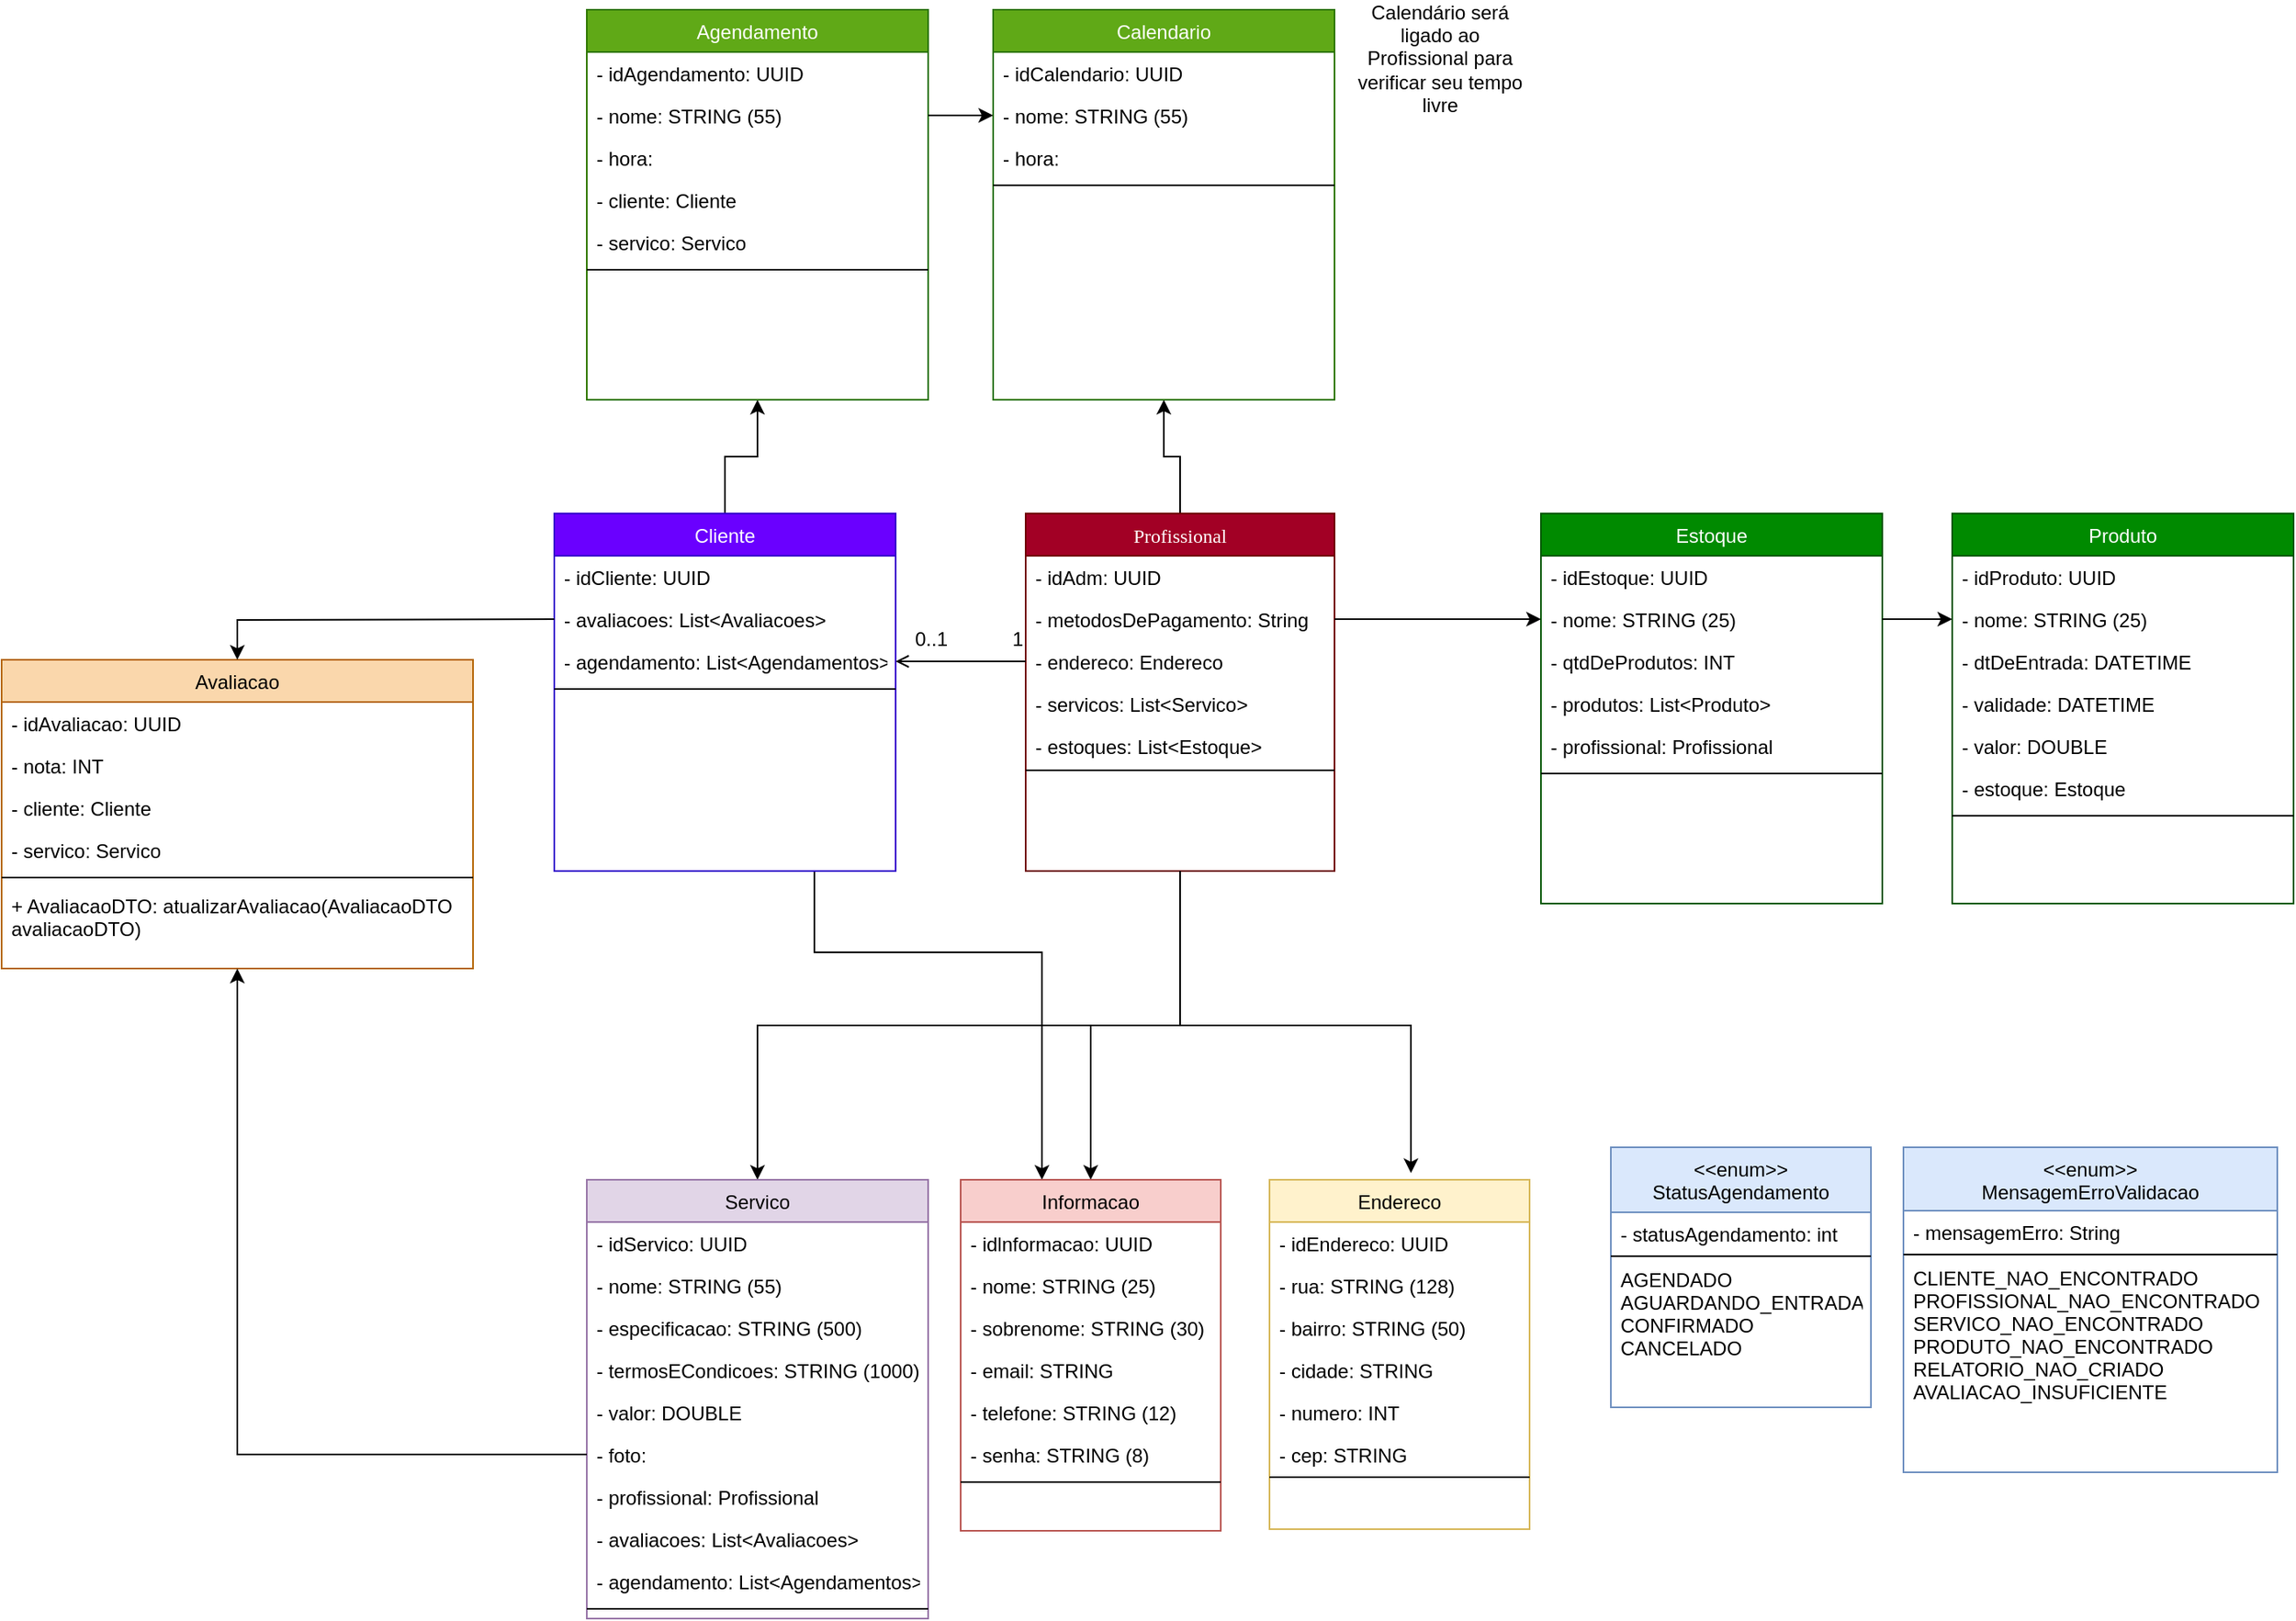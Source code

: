 <mxfile version="24.0.0" type="device">
  <diagram name="Página-1" id="T9gqH4UbxRKn3SC-mzSS">
    <mxGraphModel dx="1707" dy="426" grid="1" gridSize="10" guides="1" tooltips="1" connect="1" arrows="1" fold="1" page="1" pageScale="1" pageWidth="827" pageHeight="1169" math="0" shadow="0">
      <root>
        <mxCell id="0" />
        <mxCell id="1" parent="0" />
        <mxCell id="pxzy26pypmlOkJBqusMW-88" style="edgeStyle=orthogonalEdgeStyle;rounded=0;orthogonalLoop=1;jettySize=auto;html=1;exitX=0.5;exitY=1;exitDx=0;exitDy=0;entryX=0.5;entryY=0;entryDx=0;entryDy=0;" parent="1" source="pxzy26pypmlOkJBqusMW-91" target="pxzy26pypmlOkJBqusMW-127" edge="1">
          <mxGeometry relative="1" as="geometry" />
        </mxCell>
        <mxCell id="pxzy26pypmlOkJBqusMW-89" style="edgeStyle=orthogonalEdgeStyle;rounded=0;orthogonalLoop=1;jettySize=auto;html=1;exitX=0.5;exitY=1;exitDx=0;exitDy=0;" parent="1" source="pxzy26pypmlOkJBqusMW-91" target="pxzy26pypmlOkJBqusMW-98" edge="1">
          <mxGeometry relative="1" as="geometry" />
        </mxCell>
        <mxCell id="pxzy26pypmlOkJBqusMW-90" style="edgeStyle=orthogonalEdgeStyle;rounded=0;orthogonalLoop=1;jettySize=auto;html=1;exitX=0.5;exitY=0;exitDx=0;exitDy=0;entryX=0.5;entryY=1;entryDx=0;entryDy=0;" parent="1" source="pxzy26pypmlOkJBqusMW-91" target="pxzy26pypmlOkJBqusMW-152" edge="1">
          <mxGeometry relative="1" as="geometry" />
        </mxCell>
        <mxCell id="pxzy26pypmlOkJBqusMW-91" value="Profissional" style="swimlane;fontStyle=0;align=center;verticalAlign=top;childLayout=stackLayout;horizontal=1;startSize=26;horizontalStack=0;resizeParent=1;resizeLast=0;collapsible=1;marginBottom=0;rounded=0;shadow=0;strokeWidth=1;fontFamily=Tahoma;fillColor=#a20025;fontColor=#ffffff;strokeColor=#6F0000;" parent="1" vertex="1">
          <mxGeometry x="260" y="370" width="190" height="220" as="geometry">
            <mxRectangle x="230" y="140" width="160" height="26" as="alternateBounds" />
          </mxGeometry>
        </mxCell>
        <mxCell id="pxzy26pypmlOkJBqusMW-92" value="- idAdm: UUID" style="text;align=left;verticalAlign=top;spacingLeft=4;spacingRight=4;overflow=hidden;rotatable=0;points=[[0,0.5],[1,0.5]];portConstraint=eastwest;" parent="pxzy26pypmlOkJBqusMW-91" vertex="1">
          <mxGeometry y="26" width="190" height="26" as="geometry" />
        </mxCell>
        <mxCell id="04BwdqZYM24uiqx8nFQ_-1" value="- metodosDePagamento: String" style="text;align=left;verticalAlign=top;spacingLeft=4;spacingRight=4;overflow=hidden;rotatable=0;points=[[0,0.5],[1,0.5]];portConstraint=eastwest;" vertex="1" parent="pxzy26pypmlOkJBqusMW-91">
          <mxGeometry y="52" width="190" height="26" as="geometry" />
        </mxCell>
        <mxCell id="pxzy26pypmlOkJBqusMW-94" value="- endereco: Endereco" style="text;align=left;verticalAlign=top;spacingLeft=4;spacingRight=4;overflow=hidden;rotatable=0;points=[[0,0.5],[1,0.5]];portConstraint=eastwest;" parent="pxzy26pypmlOkJBqusMW-91" vertex="1">
          <mxGeometry y="78" width="190" height="26" as="geometry" />
        </mxCell>
        <mxCell id="pxzy26pypmlOkJBqusMW-95" value="- servicos: List&lt;Servico&gt;" style="text;align=left;verticalAlign=top;spacingLeft=4;spacingRight=4;overflow=hidden;rotatable=0;points=[[0,0.5],[1,0.5]];portConstraint=eastwest;" parent="pxzy26pypmlOkJBqusMW-91" vertex="1">
          <mxGeometry y="104" width="190" height="26" as="geometry" />
        </mxCell>
        <mxCell id="pxzy26pypmlOkJBqusMW-96" value="- estoques: List&lt;Estoque&gt;" style="text;align=left;verticalAlign=top;spacingLeft=4;spacingRight=4;overflow=hidden;rotatable=0;points=[[0,0.5],[1,0.5]];portConstraint=eastwest;rounded=0;shadow=0;html=0;" parent="pxzy26pypmlOkJBqusMW-91" vertex="1">
          <mxGeometry y="130" width="190" height="26" as="geometry" />
        </mxCell>
        <mxCell id="pxzy26pypmlOkJBqusMW-97" value="" style="line;html=1;strokeWidth=1;align=left;verticalAlign=middle;spacingTop=-1;spacingLeft=3;spacingRight=3;rotatable=0;labelPosition=right;points=[];portConstraint=eastwest;" parent="pxzy26pypmlOkJBqusMW-91" vertex="1">
          <mxGeometry y="156" width="190" height="4" as="geometry" />
        </mxCell>
        <mxCell id="pxzy26pypmlOkJBqusMW-98" value="Servico" style="swimlane;fontStyle=0;align=center;verticalAlign=top;childLayout=stackLayout;horizontal=1;startSize=26;horizontalStack=0;resizeParent=1;resizeLast=0;collapsible=1;marginBottom=0;rounded=0;shadow=0;strokeWidth=1;fillColor=#e1d5e7;strokeColor=#9673a6;" parent="1" vertex="1">
          <mxGeometry x="-10" y="780" width="210" height="270" as="geometry">
            <mxRectangle x="130" y="380" width="160" height="26" as="alternateBounds" />
          </mxGeometry>
        </mxCell>
        <mxCell id="pxzy26pypmlOkJBqusMW-99" value="- idServico: UUID" style="text;align=left;verticalAlign=top;spacingLeft=4;spacingRight=4;overflow=hidden;rotatable=0;points=[[0,0.5],[1,0.5]];portConstraint=eastwest;" parent="pxzy26pypmlOkJBqusMW-98" vertex="1">
          <mxGeometry y="26" width="210" height="26" as="geometry" />
        </mxCell>
        <mxCell id="pxzy26pypmlOkJBqusMW-100" value="- nome: STRING (55)" style="text;align=left;verticalAlign=top;spacingLeft=4;spacingRight=4;overflow=hidden;rotatable=0;points=[[0,0.5],[1,0.5]];portConstraint=eastwest;rounded=0;shadow=0;html=0;" parent="pxzy26pypmlOkJBqusMW-98" vertex="1">
          <mxGeometry y="52" width="210" height="26" as="geometry" />
        </mxCell>
        <mxCell id="pxzy26pypmlOkJBqusMW-101" value="- especificacao: STRING (500)" style="text;align=left;verticalAlign=top;spacingLeft=4;spacingRight=4;overflow=hidden;rotatable=0;points=[[0,0.5],[1,0.5]];portConstraint=eastwest;rounded=0;shadow=0;html=0;" parent="pxzy26pypmlOkJBqusMW-98" vertex="1">
          <mxGeometry y="78" width="210" height="26" as="geometry" />
        </mxCell>
        <mxCell id="pxzy26pypmlOkJBqusMW-102" value="- termosECondicoes: STRING (1000)" style="text;align=left;verticalAlign=top;spacingLeft=4;spacingRight=4;overflow=hidden;rotatable=0;points=[[0,0.5],[1,0.5]];portConstraint=eastwest;rounded=0;shadow=0;html=0;" parent="pxzy26pypmlOkJBqusMW-98" vertex="1">
          <mxGeometry y="104" width="210" height="26" as="geometry" />
        </mxCell>
        <mxCell id="pxzy26pypmlOkJBqusMW-103" value="- valor: DOUBLE" style="text;align=left;verticalAlign=top;spacingLeft=4;spacingRight=4;overflow=hidden;rotatable=0;points=[[0,0.5],[1,0.5]];portConstraint=eastwest;rounded=0;shadow=0;html=0;" parent="pxzy26pypmlOkJBqusMW-98" vertex="1">
          <mxGeometry y="130" width="210" height="26" as="geometry" />
        </mxCell>
        <mxCell id="pxzy26pypmlOkJBqusMW-104" value="- foto:" style="text;align=left;verticalAlign=top;spacingLeft=4;spacingRight=4;overflow=hidden;rotatable=0;points=[[0,0.5],[1,0.5]];portConstraint=eastwest;rounded=0;shadow=0;html=0;" parent="pxzy26pypmlOkJBqusMW-98" vertex="1">
          <mxGeometry y="156" width="210" height="26" as="geometry" />
        </mxCell>
        <mxCell id="pxzy26pypmlOkJBqusMW-201" value="- profissional: Profissional" style="text;align=left;verticalAlign=top;spacingLeft=4;spacingRight=4;overflow=hidden;rotatable=0;points=[[0,0.5],[1,0.5]];portConstraint=eastwest;rounded=0;shadow=0;html=0;" parent="pxzy26pypmlOkJBqusMW-98" vertex="1">
          <mxGeometry y="182" width="210" height="26" as="geometry" />
        </mxCell>
        <mxCell id="pxzy26pypmlOkJBqusMW-105" value="- avaliacoes: List&lt;Avaliacoes&gt;" style="text;align=left;verticalAlign=top;spacingLeft=4;spacingRight=4;overflow=hidden;rotatable=0;points=[[0,0.5],[1,0.5]];portConstraint=eastwest;rounded=0;shadow=0;html=0;" parent="pxzy26pypmlOkJBqusMW-98" vertex="1">
          <mxGeometry y="208" width="210" height="26" as="geometry" />
        </mxCell>
        <mxCell id="pxzy26pypmlOkJBqusMW-106" value="- agendamento: List&lt;Agendamentos&gt;" style="text;align=left;verticalAlign=top;spacingLeft=4;spacingRight=4;overflow=hidden;rotatable=0;points=[[0,0.5],[1,0.5]];portConstraint=eastwest;rounded=0;shadow=0;html=0;" parent="pxzy26pypmlOkJBqusMW-98" vertex="1">
          <mxGeometry y="234" width="210" height="26" as="geometry" />
        </mxCell>
        <mxCell id="pxzy26pypmlOkJBqusMW-107" value="" style="line;html=1;strokeWidth=1;align=left;verticalAlign=middle;spacingTop=-1;spacingLeft=3;spacingRight=3;rotatable=0;labelPosition=right;points=[];portConstraint=eastwest;" parent="pxzy26pypmlOkJBqusMW-98" vertex="1">
          <mxGeometry y="260" width="210" height="8" as="geometry" />
        </mxCell>
        <mxCell id="pxzy26pypmlOkJBqusMW-108" value="Endereco" style="swimlane;fontStyle=0;align=center;verticalAlign=top;childLayout=stackLayout;horizontal=1;startSize=26;horizontalStack=0;resizeParent=1;resizeLast=0;collapsible=1;marginBottom=0;rounded=0;shadow=0;strokeWidth=1;fillColor=#fff2cc;strokeColor=#d6b656;" parent="1" vertex="1">
          <mxGeometry x="410" y="780" width="160" height="215" as="geometry">
            <mxRectangle x="340" y="380" width="170" height="26" as="alternateBounds" />
          </mxGeometry>
        </mxCell>
        <mxCell id="pxzy26pypmlOkJBqusMW-109" value="- idEndereco: UUID" style="text;align=left;verticalAlign=top;spacingLeft=4;spacingRight=4;overflow=hidden;rotatable=0;points=[[0,0.5],[1,0.5]];portConstraint=eastwest;rounded=0;shadow=0;html=0;" parent="pxzy26pypmlOkJBqusMW-108" vertex="1">
          <mxGeometry y="26" width="160" height="26" as="geometry" />
        </mxCell>
        <mxCell id="pxzy26pypmlOkJBqusMW-110" value="- rua: STRING (128)" style="text;align=left;verticalAlign=top;spacingLeft=4;spacingRight=4;overflow=hidden;rotatable=0;points=[[0,0.5],[1,0.5]];portConstraint=eastwest;rounded=0;shadow=0;html=0;" parent="pxzy26pypmlOkJBqusMW-108" vertex="1">
          <mxGeometry y="52" width="160" height="26" as="geometry" />
        </mxCell>
        <mxCell id="pxzy26pypmlOkJBqusMW-111" value="- bairro: STRING (50)" style="text;align=left;verticalAlign=top;spacingLeft=4;spacingRight=4;overflow=hidden;rotatable=0;points=[[0,0.5],[1,0.5]];portConstraint=eastwest;rounded=0;shadow=0;html=0;" parent="pxzy26pypmlOkJBqusMW-108" vertex="1">
          <mxGeometry y="78" width="160" height="26" as="geometry" />
        </mxCell>
        <mxCell id="pxzy26pypmlOkJBqusMW-112" value="- cidade: STRING" style="text;align=left;verticalAlign=top;spacingLeft=4;spacingRight=4;overflow=hidden;rotatable=0;points=[[0,0.5],[1,0.5]];portConstraint=eastwest;rounded=0;shadow=0;html=0;" parent="pxzy26pypmlOkJBqusMW-108" vertex="1">
          <mxGeometry y="104" width="160" height="26" as="geometry" />
        </mxCell>
        <mxCell id="pxzy26pypmlOkJBqusMW-113" value="- numero: INT" style="text;align=left;verticalAlign=top;spacingLeft=4;spacingRight=4;overflow=hidden;rotatable=0;points=[[0,0.5],[1,0.5]];portConstraint=eastwest;rounded=0;shadow=0;html=0;" parent="pxzy26pypmlOkJBqusMW-108" vertex="1">
          <mxGeometry y="130" width="160" height="26" as="geometry" />
        </mxCell>
        <mxCell id="pxzy26pypmlOkJBqusMW-114" value="- cep: STRING" style="text;align=left;verticalAlign=top;spacingLeft=4;spacingRight=4;overflow=hidden;rotatable=0;points=[[0,0.5],[1,0.5]];portConstraint=eastwest;rounded=0;shadow=0;html=0;" parent="pxzy26pypmlOkJBqusMW-108" vertex="1">
          <mxGeometry y="156" width="160" height="26" as="geometry" />
        </mxCell>
        <mxCell id="pxzy26pypmlOkJBqusMW-115" value="" style="line;html=1;strokeWidth=1;align=left;verticalAlign=middle;spacingTop=-1;spacingLeft=3;spacingRight=3;rotatable=0;labelPosition=right;points=[];portConstraint=eastwest;" parent="pxzy26pypmlOkJBqusMW-108" vertex="1">
          <mxGeometry y="182" width="160" height="2" as="geometry" />
        </mxCell>
        <mxCell id="pxzy26pypmlOkJBqusMW-116" style="edgeStyle=orthogonalEdgeStyle;rounded=0;orthogonalLoop=1;jettySize=auto;html=1;" parent="1" target="pxzy26pypmlOkJBqusMW-127" edge="1">
          <mxGeometry relative="1" as="geometry">
            <Array as="points">
              <mxPoint x="130" y="640" />
              <mxPoint x="270" y="640" />
            </Array>
            <mxPoint x="130" y="590" as="sourcePoint" />
          </mxGeometry>
        </mxCell>
        <mxCell id="pxzy26pypmlOkJBqusMW-117" style="edgeStyle=orthogonalEdgeStyle;rounded=0;orthogonalLoop=1;jettySize=auto;html=1;exitX=0.5;exitY=0;exitDx=0;exitDy=0;entryX=0.5;entryY=1;entryDx=0;entryDy=0;" parent="1" source="pxzy26pypmlOkJBqusMW-118" target="pxzy26pypmlOkJBqusMW-145" edge="1">
          <mxGeometry relative="1" as="geometry" />
        </mxCell>
        <mxCell id="pxzy26pypmlOkJBqusMW-118" value="Cliente" style="swimlane;fontStyle=0;align=center;verticalAlign=top;childLayout=stackLayout;horizontal=1;startSize=26;horizontalStack=0;resizeParent=1;resizeLast=0;collapsible=1;marginBottom=0;rounded=0;shadow=0;strokeWidth=1;fillColor=#6a00ff;strokeColor=#3700CC;fontColor=#ffffff;" parent="1" vertex="1">
          <mxGeometry x="-30" y="370" width="210" height="220" as="geometry">
            <mxRectangle x="550" y="140" width="160" height="26" as="alternateBounds" />
          </mxGeometry>
        </mxCell>
        <mxCell id="pxzy26pypmlOkJBqusMW-119" value="- idCliente: UUID" style="text;align=left;verticalAlign=top;spacingLeft=4;spacingRight=4;overflow=hidden;rotatable=0;points=[[0,0.5],[1,0.5]];portConstraint=eastwest;" parent="pxzy26pypmlOkJBqusMW-118" vertex="1">
          <mxGeometry y="26" width="210" height="26" as="geometry" />
        </mxCell>
        <mxCell id="pxzy26pypmlOkJBqusMW-121" value="- avaliacoes: List&lt;Avaliacoes&gt;" style="text;align=left;verticalAlign=top;spacingLeft=4;spacingRight=4;overflow=hidden;rotatable=0;points=[[0,0.5],[1,0.5]];portConstraint=eastwest;rounded=0;shadow=0;html=0;" parent="pxzy26pypmlOkJBqusMW-118" vertex="1">
          <mxGeometry y="52" width="210" height="26" as="geometry" />
        </mxCell>
        <mxCell id="pxzy26pypmlOkJBqusMW-122" value="- agendamento: List&lt;Agendamentos&gt;" style="text;align=left;verticalAlign=top;spacingLeft=4;spacingRight=4;overflow=hidden;rotatable=0;points=[[0,0.5],[1,0.5]];portConstraint=eastwest;rounded=0;shadow=0;html=0;" parent="pxzy26pypmlOkJBqusMW-118" vertex="1">
          <mxGeometry y="78" width="210" height="26" as="geometry" />
        </mxCell>
        <mxCell id="pxzy26pypmlOkJBqusMW-123" value="" style="line;html=1;strokeWidth=1;align=left;verticalAlign=middle;spacingTop=-1;spacingLeft=3;spacingRight=3;rotatable=0;labelPosition=right;points=[];portConstraint=eastwest;" parent="pxzy26pypmlOkJBqusMW-118" vertex="1">
          <mxGeometry y="104" width="210" height="8" as="geometry" />
        </mxCell>
        <mxCell id="pxzy26pypmlOkJBqusMW-124" value="" style="endArrow=open;shadow=0;strokeWidth=1;rounded=0;endFill=1;edgeStyle=elbowEdgeStyle;elbow=vertical;exitX=0;exitY=0.5;exitDx=0;exitDy=0;" parent="1" source="pxzy26pypmlOkJBqusMW-94" target="pxzy26pypmlOkJBqusMW-118" edge="1">
          <mxGeometry x="0.5" y="41" relative="1" as="geometry">
            <mxPoint x="130" y="462" as="sourcePoint" />
            <mxPoint x="290" y="462" as="targetPoint" />
            <mxPoint x="-40" y="32" as="offset" />
            <Array as="points" />
          </mxGeometry>
        </mxCell>
        <mxCell id="pxzy26pypmlOkJBqusMW-125" value="0..1" style="resizable=0;align=left;verticalAlign=bottom;labelBackgroundColor=none;fontSize=12;" parent="pxzy26pypmlOkJBqusMW-124" connectable="0" vertex="1">
          <mxGeometry x="-1" relative="1" as="geometry">
            <mxPoint x="-70" y="-5" as="offset" />
          </mxGeometry>
        </mxCell>
        <mxCell id="pxzy26pypmlOkJBqusMW-126" value="1" style="resizable=0;align=right;verticalAlign=bottom;labelBackgroundColor=none;fontSize=12;" parent="pxzy26pypmlOkJBqusMW-124" connectable="0" vertex="1">
          <mxGeometry x="1" relative="1" as="geometry">
            <mxPoint x="80" y="-5" as="offset" />
          </mxGeometry>
        </mxCell>
        <mxCell id="pxzy26pypmlOkJBqusMW-127" value="Informacao" style="swimlane;fontStyle=0;align=center;verticalAlign=top;childLayout=stackLayout;horizontal=1;startSize=26;horizontalStack=0;resizeParent=1;resizeLast=0;collapsible=1;marginBottom=0;rounded=0;shadow=0;strokeWidth=1;fillColor=#f8cecc;strokeColor=#b85450;" parent="1" vertex="1">
          <mxGeometry x="220" y="780" width="160" height="216" as="geometry">
            <mxRectangle x="550" y="140" width="160" height="26" as="alternateBounds" />
          </mxGeometry>
        </mxCell>
        <mxCell id="pxzy26pypmlOkJBqusMW-128" value="- idlnformacao: UUID" style="text;align=left;verticalAlign=top;spacingLeft=4;spacingRight=4;overflow=hidden;rotatable=0;points=[[0,0.5],[1,0.5]];portConstraint=eastwest;" parent="pxzy26pypmlOkJBqusMW-127" vertex="1">
          <mxGeometry y="26" width="160" height="26" as="geometry" />
        </mxCell>
        <mxCell id="pxzy26pypmlOkJBqusMW-129" value="- nome: STRING (25)" style="text;align=left;verticalAlign=top;spacingLeft=4;spacingRight=4;overflow=hidden;rotatable=0;points=[[0,0.5],[1,0.5]];portConstraint=eastwest;" parent="pxzy26pypmlOkJBqusMW-127" vertex="1">
          <mxGeometry y="52" width="160" height="26" as="geometry" />
        </mxCell>
        <mxCell id="pxzy26pypmlOkJBqusMW-130" value="- sobrenome: STRING (30)" style="text;align=left;verticalAlign=top;spacingLeft=4;spacingRight=4;overflow=hidden;rotatable=0;points=[[0,0.5],[1,0.5]];portConstraint=eastwest;" parent="pxzy26pypmlOkJBqusMW-127" vertex="1">
          <mxGeometry y="78" width="160" height="26" as="geometry" />
        </mxCell>
        <mxCell id="pxzy26pypmlOkJBqusMW-131" value="- email: STRING " style="text;align=left;verticalAlign=top;spacingLeft=4;spacingRight=4;overflow=hidden;rotatable=0;points=[[0,0.5],[1,0.5]];portConstraint=eastwest;" parent="pxzy26pypmlOkJBqusMW-127" vertex="1">
          <mxGeometry y="104" width="160" height="26" as="geometry" />
        </mxCell>
        <mxCell id="pxzy26pypmlOkJBqusMW-132" value="- telefone: STRING (12)" style="text;align=left;verticalAlign=top;spacingLeft=4;spacingRight=4;overflow=hidden;rotatable=0;points=[[0,0.5],[1,0.5]];portConstraint=eastwest;" parent="pxzy26pypmlOkJBqusMW-127" vertex="1">
          <mxGeometry y="130" width="160" height="26" as="geometry" />
        </mxCell>
        <mxCell id="pxzy26pypmlOkJBqusMW-133" value="- senha: STRING (8)" style="text;align=left;verticalAlign=top;spacingLeft=4;spacingRight=4;overflow=hidden;rotatable=0;points=[[0,0.5],[1,0.5]];portConstraint=eastwest;" parent="pxzy26pypmlOkJBqusMW-127" vertex="1">
          <mxGeometry y="156" width="160" height="26" as="geometry" />
        </mxCell>
        <mxCell id="pxzy26pypmlOkJBqusMW-134" value="" style="line;html=1;strokeWidth=1;align=left;verticalAlign=middle;spacingTop=-1;spacingLeft=3;spacingRight=3;rotatable=0;labelPosition=right;points=[];portConstraint=eastwest;" parent="pxzy26pypmlOkJBqusMW-127" vertex="1">
          <mxGeometry y="182" width="160" height="8" as="geometry" />
        </mxCell>
        <mxCell id="pxzy26pypmlOkJBqusMW-135" value="Avaliacao" style="swimlane;fontStyle=0;align=center;verticalAlign=top;childLayout=stackLayout;horizontal=1;startSize=26;horizontalStack=0;resizeParent=1;resizeLast=0;collapsible=1;marginBottom=0;rounded=0;shadow=0;strokeWidth=1;fillColor=#fad7ac;strokeColor=#b46504;" parent="1" vertex="1">
          <mxGeometry x="-370" y="460" width="290" height="190" as="geometry">
            <mxRectangle x="550" y="140" width="160" height="26" as="alternateBounds" />
          </mxGeometry>
        </mxCell>
        <mxCell id="pxzy26pypmlOkJBqusMW-136" value="- idAvaliacao: UUID" style="text;align=left;verticalAlign=top;spacingLeft=4;spacingRight=4;overflow=hidden;rotatable=0;points=[[0,0.5],[1,0.5]];portConstraint=eastwest;" parent="pxzy26pypmlOkJBqusMW-135" vertex="1">
          <mxGeometry y="26" width="290" height="26" as="geometry" />
        </mxCell>
        <mxCell id="pxzy26pypmlOkJBqusMW-137" value="- nota: INT" style="text;align=left;verticalAlign=top;spacingLeft=4;spacingRight=4;overflow=hidden;rotatable=0;points=[[0,0.5],[1,0.5]];portConstraint=eastwest;" parent="pxzy26pypmlOkJBqusMW-135" vertex="1">
          <mxGeometry y="52" width="290" height="26" as="geometry" />
        </mxCell>
        <mxCell id="pxzy26pypmlOkJBqusMW-138" value="- cliente: Cliente" style="text;align=left;verticalAlign=top;spacingLeft=4;spacingRight=4;overflow=hidden;rotatable=0;points=[[0,0.5],[1,0.5]];portConstraint=eastwest;" parent="pxzy26pypmlOkJBqusMW-135" vertex="1">
          <mxGeometry y="78" width="290" height="26" as="geometry" />
        </mxCell>
        <mxCell id="pxzy26pypmlOkJBqusMW-139" value="- servico: Servico" style="text;align=left;verticalAlign=top;spacingLeft=4;spacingRight=4;overflow=hidden;rotatable=0;points=[[0,0.5],[1,0.5]];portConstraint=eastwest;" parent="pxzy26pypmlOkJBqusMW-135" vertex="1">
          <mxGeometry y="104" width="290" height="26" as="geometry" />
        </mxCell>
        <mxCell id="pxzy26pypmlOkJBqusMW-140" value="" style="line;html=1;strokeWidth=1;align=left;verticalAlign=middle;spacingTop=-1;spacingLeft=3;spacingRight=3;rotatable=0;labelPosition=right;points=[];portConstraint=eastwest;" parent="pxzy26pypmlOkJBqusMW-135" vertex="1">
          <mxGeometry y="130" width="290" height="8" as="geometry" />
        </mxCell>
        <mxCell id="pxzy26pypmlOkJBqusMW-141" value="+ AvaliacaoDTO: atualizarAvaliacao(AvaliacaoDTO &#xa;avaliacaoDTO)" style="text;align=left;verticalAlign=top;spacingLeft=4;spacingRight=4;overflow=hidden;rotatable=0;points=[[0,0.5],[1,0.5]];portConstraint=eastwest;" parent="pxzy26pypmlOkJBqusMW-135" vertex="1">
          <mxGeometry y="138" width="290" height="42" as="geometry" />
        </mxCell>
        <mxCell id="pxzy26pypmlOkJBqusMW-142" style="edgeStyle=orthogonalEdgeStyle;rounded=0;orthogonalLoop=1;jettySize=auto;html=1;exitX=0.5;exitY=1;exitDx=0;exitDy=0;entryX=0.544;entryY=-0.019;entryDx=0;entryDy=0;entryPerimeter=0;" parent="1" source="pxzy26pypmlOkJBqusMW-91" target="pxzy26pypmlOkJBqusMW-108" edge="1">
          <mxGeometry relative="1" as="geometry" />
        </mxCell>
        <mxCell id="pxzy26pypmlOkJBqusMW-143" style="edgeStyle=orthogonalEdgeStyle;rounded=0;orthogonalLoop=1;jettySize=auto;html=1;exitX=0;exitY=0.5;exitDx=0;exitDy=0;entryX=0.5;entryY=0;entryDx=0;entryDy=0;" parent="1" target="pxzy26pypmlOkJBqusMW-135" edge="1">
          <mxGeometry relative="1" as="geometry">
            <mxPoint x="-30" y="435.0" as="sourcePoint" />
          </mxGeometry>
        </mxCell>
        <mxCell id="pxzy26pypmlOkJBqusMW-144" style="edgeStyle=orthogonalEdgeStyle;rounded=0;orthogonalLoop=1;jettySize=auto;html=1;exitX=0;exitY=0.5;exitDx=0;exitDy=0;entryX=0.5;entryY=1;entryDx=0;entryDy=0;" parent="1" source="pxzy26pypmlOkJBqusMW-104" target="pxzy26pypmlOkJBqusMW-135" edge="1">
          <mxGeometry relative="1" as="geometry" />
        </mxCell>
        <mxCell id="pxzy26pypmlOkJBqusMW-145" value="Agendamento" style="swimlane;fontStyle=0;align=center;verticalAlign=top;childLayout=stackLayout;horizontal=1;startSize=26;horizontalStack=0;resizeParent=1;resizeLast=0;collapsible=1;marginBottom=0;rounded=0;shadow=0;strokeWidth=1;fillColor=#60a917;strokeColor=#2D7600;fontColor=#ffffff;" parent="1" vertex="1">
          <mxGeometry x="-10" y="60" width="210" height="240" as="geometry">
            <mxRectangle x="130" y="380" width="160" height="26" as="alternateBounds" />
          </mxGeometry>
        </mxCell>
        <mxCell id="pxzy26pypmlOkJBqusMW-146" value="- idAgendamento: UUID" style="text;align=left;verticalAlign=top;spacingLeft=4;spacingRight=4;overflow=hidden;rotatable=0;points=[[0,0.5],[1,0.5]];portConstraint=eastwest;" parent="pxzy26pypmlOkJBqusMW-145" vertex="1">
          <mxGeometry y="26" width="210" height="26" as="geometry" />
        </mxCell>
        <mxCell id="pxzy26pypmlOkJBqusMW-147" value="- nome: STRING (55)" style="text;align=left;verticalAlign=top;spacingLeft=4;spacingRight=4;overflow=hidden;rotatable=0;points=[[0,0.5],[1,0.5]];portConstraint=eastwest;rounded=0;shadow=0;html=0;" parent="pxzy26pypmlOkJBqusMW-145" vertex="1">
          <mxGeometry y="52" width="210" height="26" as="geometry" />
        </mxCell>
        <mxCell id="pxzy26pypmlOkJBqusMW-148" value="- hora: " style="text;align=left;verticalAlign=top;spacingLeft=4;spacingRight=4;overflow=hidden;rotatable=0;points=[[0,0.5],[1,0.5]];portConstraint=eastwest;rounded=0;shadow=0;html=0;" parent="pxzy26pypmlOkJBqusMW-145" vertex="1">
          <mxGeometry y="78" width="210" height="26" as="geometry" />
        </mxCell>
        <mxCell id="pxzy26pypmlOkJBqusMW-149" value="- cliente: Cliente" style="text;align=left;verticalAlign=top;spacingLeft=4;spacingRight=4;overflow=hidden;rotatable=0;points=[[0,0.5],[1,0.5]];portConstraint=eastwest;" parent="pxzy26pypmlOkJBqusMW-145" vertex="1">
          <mxGeometry y="104" width="210" height="26" as="geometry" />
        </mxCell>
        <mxCell id="pxzy26pypmlOkJBqusMW-150" value="- servico: Servico" style="text;align=left;verticalAlign=top;spacingLeft=4;spacingRight=4;overflow=hidden;rotatable=0;points=[[0,0.5],[1,0.5]];portConstraint=eastwest;" parent="pxzy26pypmlOkJBqusMW-145" vertex="1">
          <mxGeometry y="130" width="210" height="26" as="geometry" />
        </mxCell>
        <mxCell id="pxzy26pypmlOkJBqusMW-151" value="" style="line;html=1;strokeWidth=1;align=left;verticalAlign=middle;spacingTop=-1;spacingLeft=3;spacingRight=3;rotatable=0;labelPosition=right;points=[];portConstraint=eastwest;" parent="pxzy26pypmlOkJBqusMW-145" vertex="1">
          <mxGeometry y="156" width="210" height="8" as="geometry" />
        </mxCell>
        <mxCell id="pxzy26pypmlOkJBqusMW-152" value="Calendario" style="swimlane;fontStyle=0;align=center;verticalAlign=top;childLayout=stackLayout;horizontal=1;startSize=26;horizontalStack=0;resizeParent=1;resizeLast=0;collapsible=1;marginBottom=0;rounded=0;shadow=0;strokeWidth=1;fillColor=#60a917;strokeColor=#2D7600;fontColor=#ffffff;" parent="1" vertex="1">
          <mxGeometry x="240" y="60" width="210" height="240" as="geometry">
            <mxRectangle x="130" y="380" width="160" height="26" as="alternateBounds" />
          </mxGeometry>
        </mxCell>
        <mxCell id="pxzy26pypmlOkJBqusMW-153" value="- idCalendario: UUID" style="text;align=left;verticalAlign=top;spacingLeft=4;spacingRight=4;overflow=hidden;rotatable=0;points=[[0,0.5],[1,0.5]];portConstraint=eastwest;" parent="pxzy26pypmlOkJBqusMW-152" vertex="1">
          <mxGeometry y="26" width="210" height="26" as="geometry" />
        </mxCell>
        <mxCell id="pxzy26pypmlOkJBqusMW-154" value="- nome: STRING (55)" style="text;align=left;verticalAlign=top;spacingLeft=4;spacingRight=4;overflow=hidden;rotatable=0;points=[[0,0.5],[1,0.5]];portConstraint=eastwest;rounded=0;shadow=0;html=0;" parent="pxzy26pypmlOkJBqusMW-152" vertex="1">
          <mxGeometry y="52" width="210" height="26" as="geometry" />
        </mxCell>
        <mxCell id="pxzy26pypmlOkJBqusMW-155" value="- hora: " style="text;align=left;verticalAlign=top;spacingLeft=4;spacingRight=4;overflow=hidden;rotatable=0;points=[[0,0.5],[1,0.5]];portConstraint=eastwest;rounded=0;shadow=0;html=0;" parent="pxzy26pypmlOkJBqusMW-152" vertex="1">
          <mxGeometry y="78" width="210" height="26" as="geometry" />
        </mxCell>
        <mxCell id="pxzy26pypmlOkJBqusMW-156" value="" style="line;html=1;strokeWidth=1;align=left;verticalAlign=middle;spacingTop=-1;spacingLeft=3;spacingRight=3;rotatable=0;labelPosition=right;points=[];portConstraint=eastwest;" parent="pxzy26pypmlOkJBqusMW-152" vertex="1">
          <mxGeometry y="104" width="210" height="8" as="geometry" />
        </mxCell>
        <mxCell id="pxzy26pypmlOkJBqusMW-157" value="Calendário será ligado ao Profissional para verificar seu tempo livre" style="text;html=1;strokeColor=none;fillColor=none;align=center;verticalAlign=middle;whiteSpace=wrap;rounded=0;" parent="1" vertex="1">
          <mxGeometry x="460" y="75" width="110" height="30" as="geometry" />
        </mxCell>
        <mxCell id="pxzy26pypmlOkJBqusMW-158" value="Estoque" style="swimlane;fontStyle=0;align=center;verticalAlign=top;childLayout=stackLayout;horizontal=1;startSize=26;horizontalStack=0;resizeParent=1;resizeLast=0;collapsible=1;marginBottom=0;rounded=0;shadow=0;strokeWidth=1;fillColor=#008a00;strokeColor=#005700;fontColor=#ffffff;" parent="1" vertex="1">
          <mxGeometry x="577" y="370" width="210" height="240" as="geometry">
            <mxRectangle x="130" y="380" width="160" height="26" as="alternateBounds" />
          </mxGeometry>
        </mxCell>
        <mxCell id="pxzy26pypmlOkJBqusMW-159" value="- idEstoque: UUID" style="text;align=left;verticalAlign=top;spacingLeft=4;spacingRight=4;overflow=hidden;rotatable=0;points=[[0,0.5],[1,0.5]];portConstraint=eastwest;" parent="pxzy26pypmlOkJBqusMW-158" vertex="1">
          <mxGeometry y="26" width="210" height="26" as="geometry" />
        </mxCell>
        <mxCell id="pxzy26pypmlOkJBqusMW-160" value="- nome: STRING (25)" style="text;align=left;verticalAlign=top;spacingLeft=4;spacingRight=4;overflow=hidden;rotatable=0;points=[[0,0.5],[1,0.5]];portConstraint=eastwest;rounded=0;shadow=0;html=0;" parent="pxzy26pypmlOkJBqusMW-158" vertex="1">
          <mxGeometry y="52" width="210" height="26" as="geometry" />
        </mxCell>
        <mxCell id="pxzy26pypmlOkJBqusMW-161" value="- qtdDeProdutos: INT " style="text;align=left;verticalAlign=top;spacingLeft=4;spacingRight=4;overflow=hidden;rotatable=0;points=[[0,0.5],[1,0.5]];portConstraint=eastwest;rounded=0;shadow=0;html=0;" parent="pxzy26pypmlOkJBqusMW-158" vertex="1">
          <mxGeometry y="78" width="210" height="26" as="geometry" />
        </mxCell>
        <mxCell id="pxzy26pypmlOkJBqusMW-162" value="- produtos: List&lt;Produto&gt;" style="text;align=left;verticalAlign=top;spacingLeft=4;spacingRight=4;overflow=hidden;rotatable=0;points=[[0,0.5],[1,0.5]];portConstraint=eastwest;rounded=0;shadow=0;html=0;" parent="pxzy26pypmlOkJBqusMW-158" vertex="1">
          <mxGeometry y="104" width="210" height="26" as="geometry" />
        </mxCell>
        <mxCell id="pxzy26pypmlOkJBqusMW-163" value="- profissional: Profissional" style="text;align=left;verticalAlign=top;spacingLeft=4;spacingRight=4;overflow=hidden;rotatable=0;points=[[0,0.5],[1,0.5]];portConstraint=eastwest;rounded=0;shadow=0;html=0;" parent="pxzy26pypmlOkJBqusMW-158" vertex="1">
          <mxGeometry y="130" width="210" height="26" as="geometry" />
        </mxCell>
        <mxCell id="pxzy26pypmlOkJBqusMW-164" value="" style="line;html=1;strokeWidth=1;align=left;verticalAlign=middle;spacingTop=-1;spacingLeft=3;spacingRight=3;rotatable=0;labelPosition=right;points=[];portConstraint=eastwest;" parent="pxzy26pypmlOkJBqusMW-158" vertex="1">
          <mxGeometry y="156" width="210" height="8" as="geometry" />
        </mxCell>
        <mxCell id="pxzy26pypmlOkJBqusMW-165" value="Produto" style="swimlane;fontStyle=0;align=center;verticalAlign=top;childLayout=stackLayout;horizontal=1;startSize=26;horizontalStack=0;resizeParent=1;resizeLast=0;collapsible=1;marginBottom=0;rounded=0;shadow=0;strokeWidth=1;fillColor=#008a00;strokeColor=#005700;fontColor=#ffffff;" parent="1" vertex="1">
          <mxGeometry x="830" y="370" width="210" height="240" as="geometry">
            <mxRectangle x="130" y="380" width="160" height="26" as="alternateBounds" />
          </mxGeometry>
        </mxCell>
        <mxCell id="pxzy26pypmlOkJBqusMW-166" value="- idProduto: UUID" style="text;align=left;verticalAlign=top;spacingLeft=4;spacingRight=4;overflow=hidden;rotatable=0;points=[[0,0.5],[1,0.5]];portConstraint=eastwest;" parent="pxzy26pypmlOkJBqusMW-165" vertex="1">
          <mxGeometry y="26" width="210" height="26" as="geometry" />
        </mxCell>
        <mxCell id="pxzy26pypmlOkJBqusMW-167" value="- nome: STRING (25)" style="text;align=left;verticalAlign=top;spacingLeft=4;spacingRight=4;overflow=hidden;rotatable=0;points=[[0,0.5],[1,0.5]];portConstraint=eastwest;rounded=0;shadow=0;html=0;" parent="pxzy26pypmlOkJBqusMW-165" vertex="1">
          <mxGeometry y="52" width="210" height="26" as="geometry" />
        </mxCell>
        <mxCell id="pxzy26pypmlOkJBqusMW-168" value="- dtDeEntrada: DATETIME" style="text;align=left;verticalAlign=top;spacingLeft=4;spacingRight=4;overflow=hidden;rotatable=0;points=[[0,0.5],[1,0.5]];portConstraint=eastwest;rounded=0;shadow=0;html=0;" parent="pxzy26pypmlOkJBqusMW-165" vertex="1">
          <mxGeometry y="78" width="210" height="26" as="geometry" />
        </mxCell>
        <mxCell id="pxzy26pypmlOkJBqusMW-169" value="- validade: DATETIME" style="text;align=left;verticalAlign=top;spacingLeft=4;spacingRight=4;overflow=hidden;rotatable=0;points=[[0,0.5],[1,0.5]];portConstraint=eastwest;rounded=0;shadow=0;html=0;" parent="pxzy26pypmlOkJBqusMW-165" vertex="1">
          <mxGeometry y="104" width="210" height="26" as="geometry" />
        </mxCell>
        <mxCell id="pxzy26pypmlOkJBqusMW-170" value="- valor: DOUBLE" style="text;align=left;verticalAlign=top;spacingLeft=4;spacingRight=4;overflow=hidden;rotatable=0;points=[[0,0.5],[1,0.5]];portConstraint=eastwest;rounded=0;shadow=0;html=0;" parent="pxzy26pypmlOkJBqusMW-165" vertex="1">
          <mxGeometry y="130" width="210" height="26" as="geometry" />
        </mxCell>
        <mxCell id="pxzy26pypmlOkJBqusMW-171" value="- estoque: Estoque" style="text;align=left;verticalAlign=top;spacingLeft=4;spacingRight=4;overflow=hidden;rotatable=0;points=[[0,0.5],[1,0.5]];portConstraint=eastwest;rounded=0;shadow=0;html=0;" parent="pxzy26pypmlOkJBqusMW-165" vertex="1">
          <mxGeometry y="156" width="210" height="26" as="geometry" />
        </mxCell>
        <mxCell id="pxzy26pypmlOkJBqusMW-172" value="" style="line;html=1;strokeWidth=1;align=left;verticalAlign=middle;spacingTop=-1;spacingLeft=3;spacingRight=3;rotatable=0;labelPosition=right;points=[];portConstraint=eastwest;" parent="pxzy26pypmlOkJBqusMW-165" vertex="1">
          <mxGeometry y="182" width="210" height="8" as="geometry" />
        </mxCell>
        <mxCell id="pxzy26pypmlOkJBqusMW-173" style="edgeStyle=orthogonalEdgeStyle;rounded=0;orthogonalLoop=1;jettySize=auto;html=1;exitX=1;exitY=0.5;exitDx=0;exitDy=0;" parent="1" target="pxzy26pypmlOkJBqusMW-160" edge="1" source="04BwdqZYM24uiqx8nFQ_-1">
          <mxGeometry relative="1" as="geometry">
            <mxPoint x="420" y="435.0" as="sourcePoint" />
          </mxGeometry>
        </mxCell>
        <mxCell id="pxzy26pypmlOkJBqusMW-174" style="edgeStyle=orthogonalEdgeStyle;rounded=0;orthogonalLoop=1;jettySize=auto;html=1;exitX=1;exitY=0.5;exitDx=0;exitDy=0;" parent="1" source="pxzy26pypmlOkJBqusMW-160" target="pxzy26pypmlOkJBqusMW-167" edge="1">
          <mxGeometry relative="1" as="geometry" />
        </mxCell>
        <mxCell id="pxzy26pypmlOkJBqusMW-175" style="edgeStyle=orthogonalEdgeStyle;rounded=0;orthogonalLoop=1;jettySize=auto;html=1;exitX=1;exitY=0.5;exitDx=0;exitDy=0;entryX=0;entryY=0.5;entryDx=0;entryDy=0;" parent="1" source="pxzy26pypmlOkJBqusMW-147" target="pxzy26pypmlOkJBqusMW-154" edge="1">
          <mxGeometry relative="1" as="geometry" />
        </mxCell>
        <mxCell id="pxzy26pypmlOkJBqusMW-188" value="&lt;&lt;enum&gt;&gt;&#xa;StatusAgendamento" style="swimlane;fontStyle=0;align=center;verticalAlign=top;childLayout=stackLayout;horizontal=1;startSize=40;horizontalStack=0;resizeParent=1;resizeLast=0;collapsible=1;marginBottom=0;rounded=0;shadow=0;strokeWidth=1;fillColor=#dae8fc;strokeColor=#6c8ebf;" parent="1" vertex="1">
          <mxGeometry x="620" y="760" width="160" height="160" as="geometry">
            <mxRectangle x="340" y="380" width="170" height="26" as="alternateBounds" />
          </mxGeometry>
        </mxCell>
        <mxCell id="pxzy26pypmlOkJBqusMW-189" value="- statusAgendamento: int" style="text;align=left;verticalAlign=top;spacingLeft=4;spacingRight=4;overflow=hidden;rotatable=0;points=[[0,0.5],[1,0.5]];portConstraint=eastwest;rounded=0;shadow=0;html=0;" parent="pxzy26pypmlOkJBqusMW-188" vertex="1">
          <mxGeometry y="40" width="160" height="26" as="geometry" />
        </mxCell>
        <mxCell id="pxzy26pypmlOkJBqusMW-195" value="" style="line;html=1;strokeWidth=1;align=left;verticalAlign=middle;spacingTop=-1;spacingLeft=3;spacingRight=3;rotatable=0;labelPosition=right;points=[];portConstraint=eastwest;" parent="pxzy26pypmlOkJBqusMW-188" vertex="1">
          <mxGeometry y="66" width="160" height="2" as="geometry" />
        </mxCell>
        <mxCell id="pxzy26pypmlOkJBqusMW-196" value="AGENDADO&#xa;AGUARDANDO_ENTRADA&#xa;CONFIRMADO&#xa;CANCELADO" style="text;align=left;verticalAlign=top;spacingLeft=4;spacingRight=4;overflow=hidden;rotatable=0;points=[[0,0.5],[1,0.5]];portConstraint=eastwest;rounded=0;shadow=0;html=0;" parent="pxzy26pypmlOkJBqusMW-188" vertex="1">
          <mxGeometry y="68" width="160" height="76" as="geometry" />
        </mxCell>
        <mxCell id="pxzy26pypmlOkJBqusMW-197" value="&lt;&lt;enum&gt;&gt;&#xa;MensagemErroValidacao" style="swimlane;fontStyle=0;align=center;verticalAlign=top;childLayout=stackLayout;horizontal=1;startSize=39;horizontalStack=0;resizeParent=1;resizeLast=0;collapsible=1;marginBottom=0;rounded=0;shadow=0;strokeWidth=1;fillColor=#dae8fc;strokeColor=#6c8ebf;" parent="1" vertex="1">
          <mxGeometry x="800" y="760" width="230" height="200" as="geometry">
            <mxRectangle x="340" y="380" width="170" height="26" as="alternateBounds" />
          </mxGeometry>
        </mxCell>
        <mxCell id="pxzy26pypmlOkJBqusMW-198" value="- mensagemErro: String" style="text;align=left;verticalAlign=top;spacingLeft=4;spacingRight=4;overflow=hidden;rotatable=0;points=[[0,0.5],[1,0.5]];portConstraint=eastwest;rounded=0;shadow=0;html=0;" parent="pxzy26pypmlOkJBqusMW-197" vertex="1">
          <mxGeometry y="39" width="230" height="26" as="geometry" />
        </mxCell>
        <mxCell id="pxzy26pypmlOkJBqusMW-199" value="" style="line;html=1;strokeWidth=1;align=left;verticalAlign=middle;spacingTop=-1;spacingLeft=3;spacingRight=3;rotatable=0;labelPosition=right;points=[];portConstraint=eastwest;" parent="pxzy26pypmlOkJBqusMW-197" vertex="1">
          <mxGeometry y="65" width="230" height="2" as="geometry" />
        </mxCell>
        <mxCell id="pxzy26pypmlOkJBqusMW-200" value="CLIENTE_NAO_ENCONTRADO&#xa;PROFISSIONAL_NAO_ENCONTRADO&#xa;SERVICO_NAO_ENCONTRADO&#xa;PRODUTO_NAO_ENCONTRADO&#xa;RELATORIO_NAO_CRIADO&#xa;AVALIACAO_INSUFICIENTE" style="text;align=left;verticalAlign=top;spacingLeft=4;spacingRight=4;overflow=hidden;rotatable=0;points=[[0,0.5],[1,0.5]];portConstraint=eastwest;rounded=0;shadow=0;html=0;labelBackgroundColor=none;fontColor=default;" parent="pxzy26pypmlOkJBqusMW-197" vertex="1">
          <mxGeometry y="67" width="230" height="123" as="geometry" />
        </mxCell>
      </root>
    </mxGraphModel>
  </diagram>
</mxfile>
